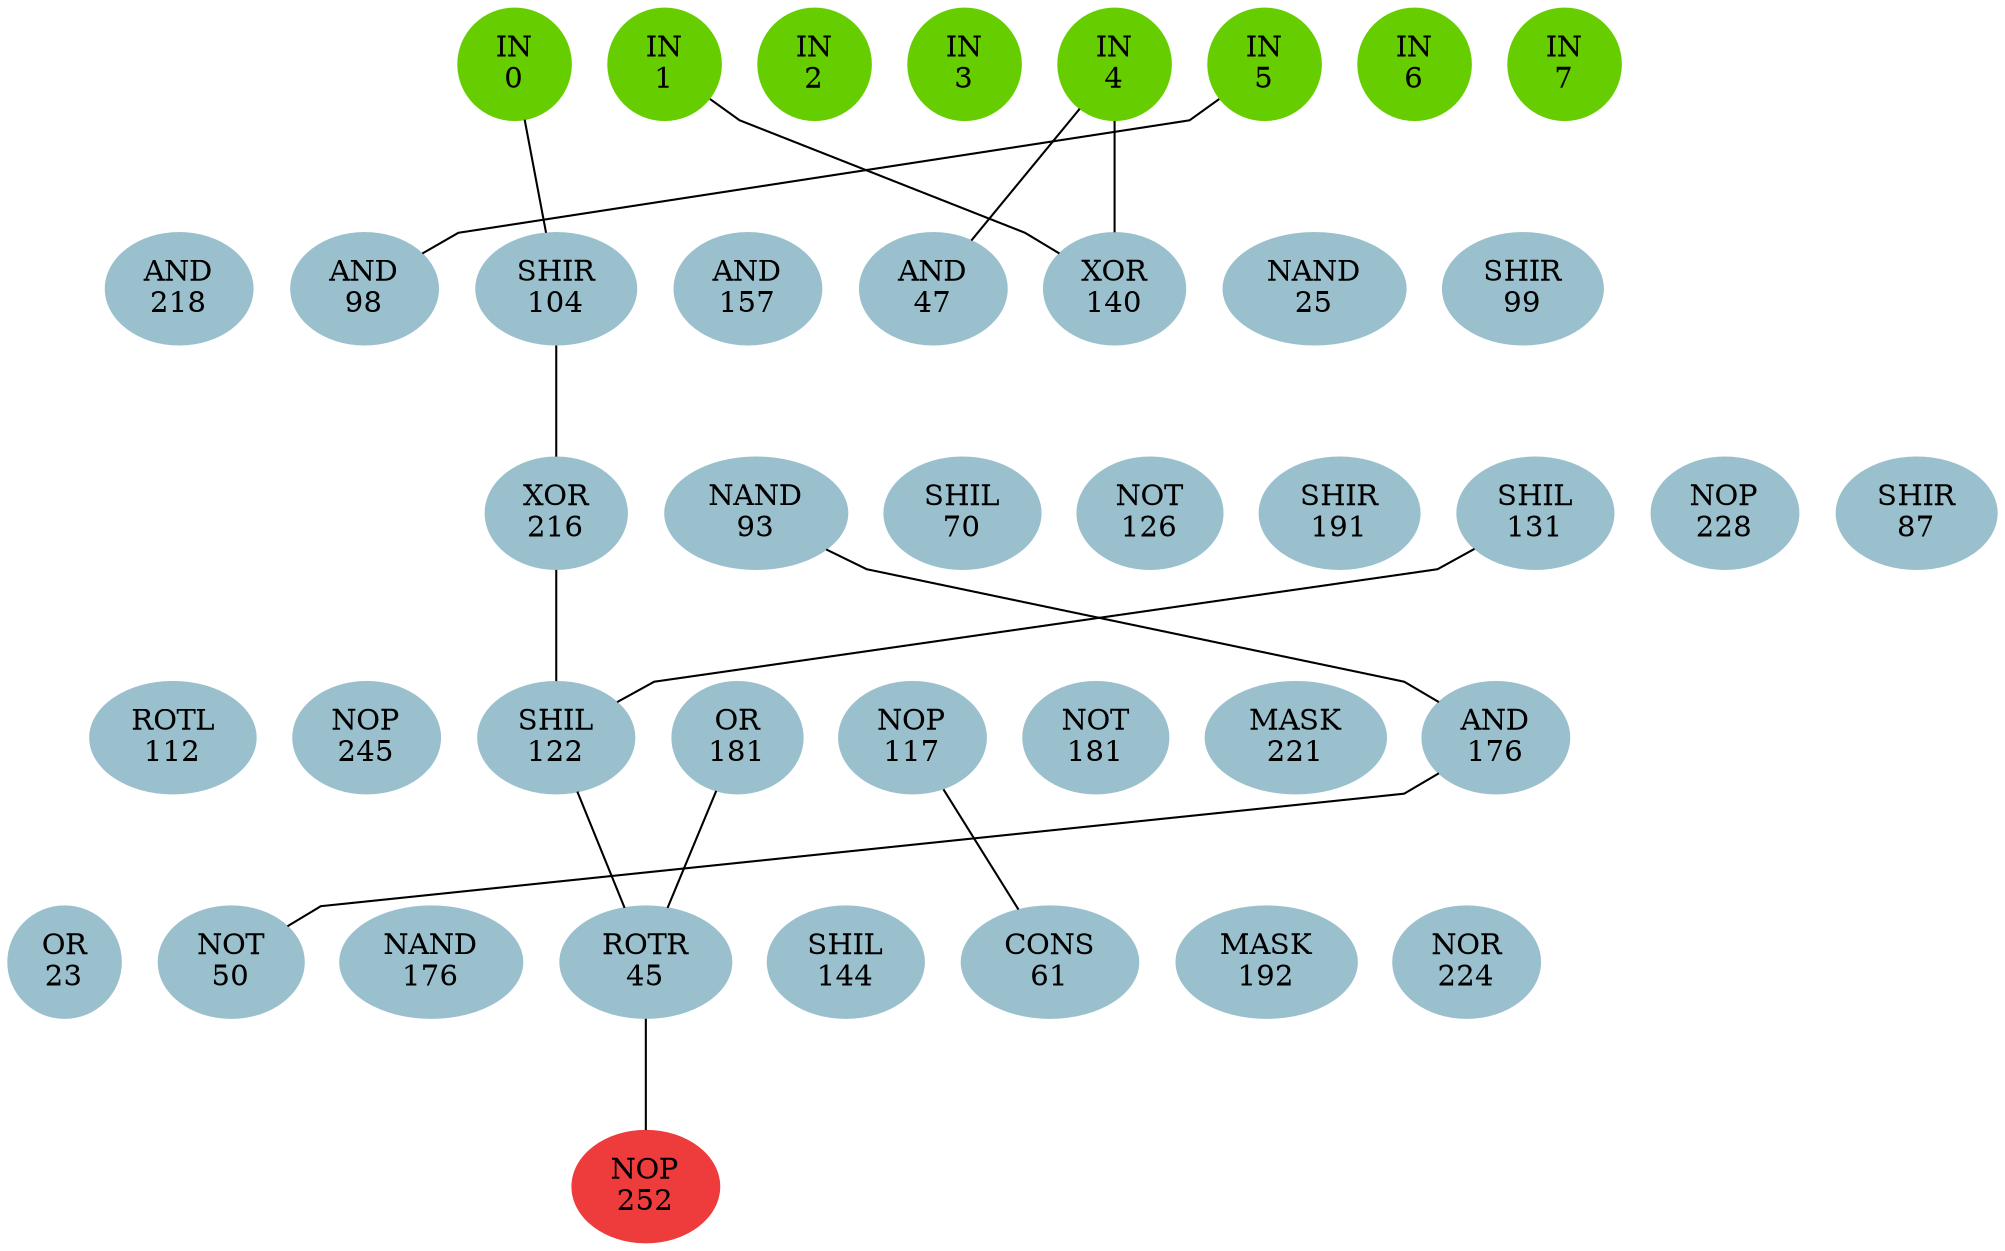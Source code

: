 graph EACircuit {
rankdir=BT;
ranksep=0.75;
ordering=out;
splines=polyline;
node [style=filled, color=lightblue2];

{ rank=same;
node [color=chartreuse3];
"-1_0"[label="IN\n0"];
node [color=chartreuse3];
"-1_1"[label="IN\n1"];
node [color=chartreuse3];
"-1_2"[label="IN\n2"];
node [color=chartreuse3];
"-1_3"[label="IN\n3"];
node [color=chartreuse3];
"-1_4"[label="IN\n4"];
node [color=chartreuse3];
"-1_5"[label="IN\n5"];
node [color=chartreuse3];
"-1_6"[label="IN\n6"];
node [color=chartreuse3];
"-1_7"[label="IN\n7"];
}
{ rank=same;
node [color=lightblue3];
"0_0"[label="AND\n218"];
node [color=lightblue3];
"0_1"[label="AND\n98"];
node [color=lightblue3];
"0_2"[label="SHIR\n104"];
node [color=lightblue3];
"0_3"[label="AND\n157"];
node [color=lightblue3];
"0_4"[label="AND\n47"];
node [color=lightblue3];
"0_5"[label="XOR\n140"];
node [color=lightblue3];
"0_6"[label="NAND\n25"];
node [color=lightblue3];
"0_7"[label="SHIR\n99"];
}
{ rank=same;
node [color=lightblue3];
"1_0"[label="XOR\n216"];
node [color=lightblue3];
"1_1"[label="NAND\n93"];
node [color=lightblue3];
"1_2"[label="SHIL\n70"];
node [color=lightblue3];
"1_3"[label="NOT\n126"];
node [color=lightblue3];
"1_4"[label="SHIR\n191"];
node [color=lightblue3];
"1_5"[label="SHIL\n131"];
node [color=lightblue3];
"1_6"[label="NOP\n228"];
node [color=lightblue3];
"1_7"[label="SHIR\n87"];
}
{ rank=same;
node [color=lightblue3];
"2_0"[label="ROTL\n112"];
node [color=lightblue3];
"2_1"[label="NOP\n245"];
node [color=lightblue3];
"2_2"[label="SHIL\n122"];
node [color=lightblue3];
"2_3"[label="OR\n181"];
node [color=lightblue3];
"2_4"[label="NOP\n117"];
node [color=lightblue3];
"2_5"[label="NOT\n181"];
node [color=lightblue3];
"2_6"[label="MASK\n221"];
node [color=lightblue3];
"2_7"[label="AND\n176"];
}
{ rank=same;
node [color=lightblue3];
"3_0"[label="OR\n23"];
node [color=lightblue3];
"3_1"[label="NOT\n50"];
node [color=lightblue3];
"3_2"[label="NAND\n176"];
node [color=lightblue3];
"3_3"[label="ROTR\n45"];
node [color=lightblue3];
"3_4"[label="SHIL\n144"];
node [color=lightblue3];
"3_5"[label="CONS\n61"];
node [color=lightblue3];
"3_6"[label="MASK\n192"];
node [color=lightblue3];
"3_7"[label="NOR\n224"];
}
{ rank=same;
node [color=brown2];
"4_0"[label="NOP\n252"];
}
edge[style=invis];
"-1_0" -- "-1_1" -- "-1_2" -- "-1_3" -- "-1_4" -- "-1_5" -- "-1_6" -- "-1_7";
"0_0" -- "0_1" -- "0_2" -- "0_3" -- "0_4" -- "0_5" -- "0_6" -- "0_7";
"1_0" -- "1_1" -- "1_2" -- "1_3" -- "1_4" -- "1_5" -- "1_6" -- "1_7";
"2_0" -- "2_1" -- "2_2" -- "2_3" -- "2_4" -- "2_5" -- "2_6" -- "2_7";
"3_0" -- "3_1" -- "3_2" -- "3_3" -- "3_4" -- "3_5" -- "3_6" -- "3_7";
"4_0" -- "4_0";
edge[style=solid];
"0_1" -- "-1_5";
"0_2" -- "-1_0";
"0_4" -- "-1_4";
"0_5" -- "-1_1";
"0_5" -- "-1_4";
"1_0" -- "0_2";
"2_2" -- "1_0";
"2_2" -- "1_5";
"2_7" -- "1_1";
"3_1" -- "2_7";
"3_3" -- "2_2";
"3_3" -- "2_3";
"3_5" -- "2_4";
"4_0" -- "3_3";
}